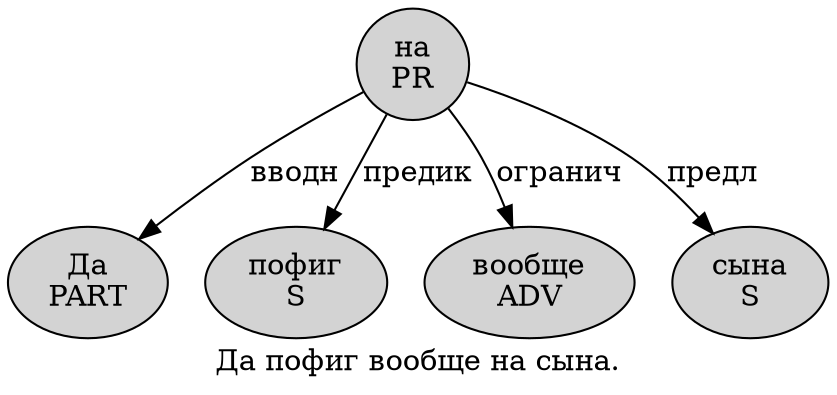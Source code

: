 digraph SENTENCE_3239 {
	graph [label="Да пофиг вообще на сына."]
	node [style=filled]
		0 [label="Да
PART" color="" fillcolor=lightgray penwidth=1 shape=ellipse]
		1 [label="пофиг
S" color="" fillcolor=lightgray penwidth=1 shape=ellipse]
		2 [label="вообще
ADV" color="" fillcolor=lightgray penwidth=1 shape=ellipse]
		3 [label="на
PR" color="" fillcolor=lightgray penwidth=1 shape=ellipse]
		4 [label="сына
S" color="" fillcolor=lightgray penwidth=1 shape=ellipse]
			3 -> 0 [label="вводн"]
			3 -> 1 [label="предик"]
			3 -> 2 [label="огранич"]
			3 -> 4 [label="предл"]
}